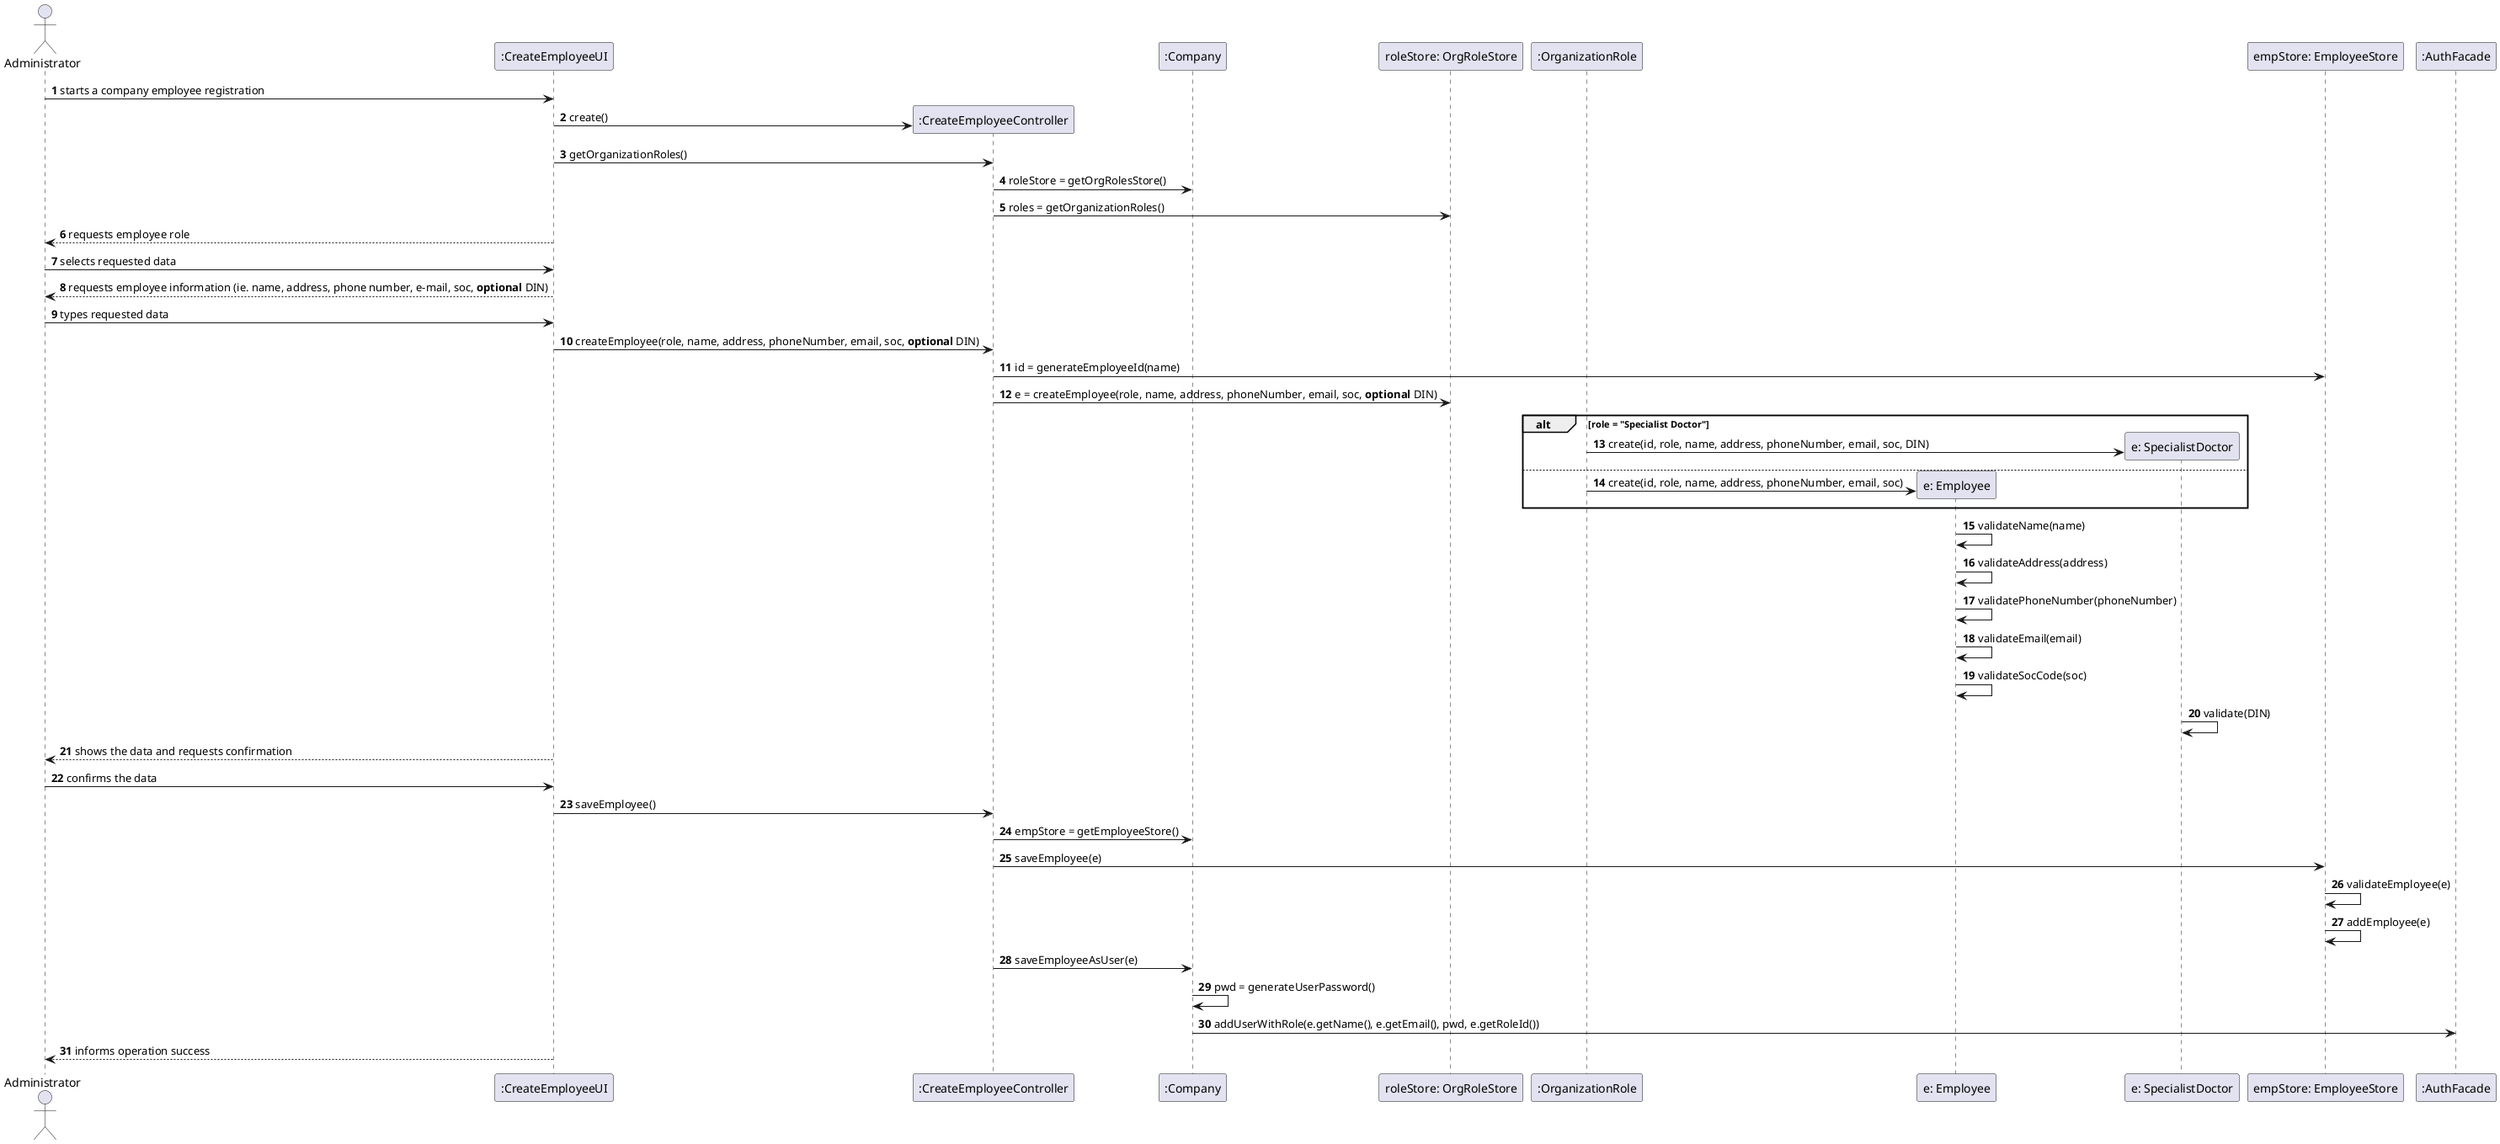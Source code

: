 @startuml
actor Administrator as admin
participant ":CreateEmployeeUI" as ui
participant ":CreateEmployeeController" as controller
participant ":Company" as company
participant "roleStore: OrgRoleStore" as ors
participant ":OrganizationRole" as role
participant "e: Employee" as employee
participant "e: SpecialistDoctor" as sd
participant "empStore: EmployeeStore" as es
participant ":AuthFacade" as auth


admin -> ui : **1** starts a company employee registration
create controller
ui -> controller : **2** create()
ui -> controller : **3** getOrganizationRoles()
controller -> company : **4** roleStore = getOrgRolesStore()
controller -> ors : **5** roles = getOrganizationRoles()
ui --> admin : **6** requests employee role
admin -> ui : **7** selects requested data
ui --> admin : **8** requests employee information (ie. name, address, phone number, e-mail, soc, **optional** DIN)
admin -> ui : **9** types requested data
ui -> controller : **10** createEmployee(role, name, address, phoneNumber, email, soc, **optional** DIN)
controller -> es : **11** id = generateEmployeeId(name)
controller -> ors : **12** e = createEmployee(role, name, address, phoneNumber, email, soc, **optional** DIN)
alt role = "Specialist Doctor"
create sd
role -> sd : **13** create(id, role, name, address, phoneNumber, email, soc, DIN)
else
create employee
role -> employee : **14** create(id, role, name, address, phoneNumber, email, soc)
end
employee -> employee : **15** validateName(name)
employee -> employee : **16** validateAddress(address)
employee -> employee : **17** validatePhoneNumber(phoneNumber)
employee -> employee : **18** validateEmail(email)
employee -> employee : **19** validateSocCode(soc)
sd -> sd : **20** validate(DIN)
ui --> admin : **21** shows the data and requests confirmation
admin -> ui : **22** confirms the data
ui -> controller : **23** saveEmployee()
controller -> company : **24** empStore = getEmployeeStore()
controller -> es : **25** saveEmployee(e)
es -> es : **26** validateEmployee(e)
es -> es : **27** addEmployee(e)
controller -> company : **28** saveEmployeeAsUser(e)
company -> company : **29** pwd = generateUserPassword()
company -> auth : **30** addUserWithRole(e.getName(), e.getEmail(), pwd, e.getRoleId())
ui --> admin : **31** informs operation success


@enduml